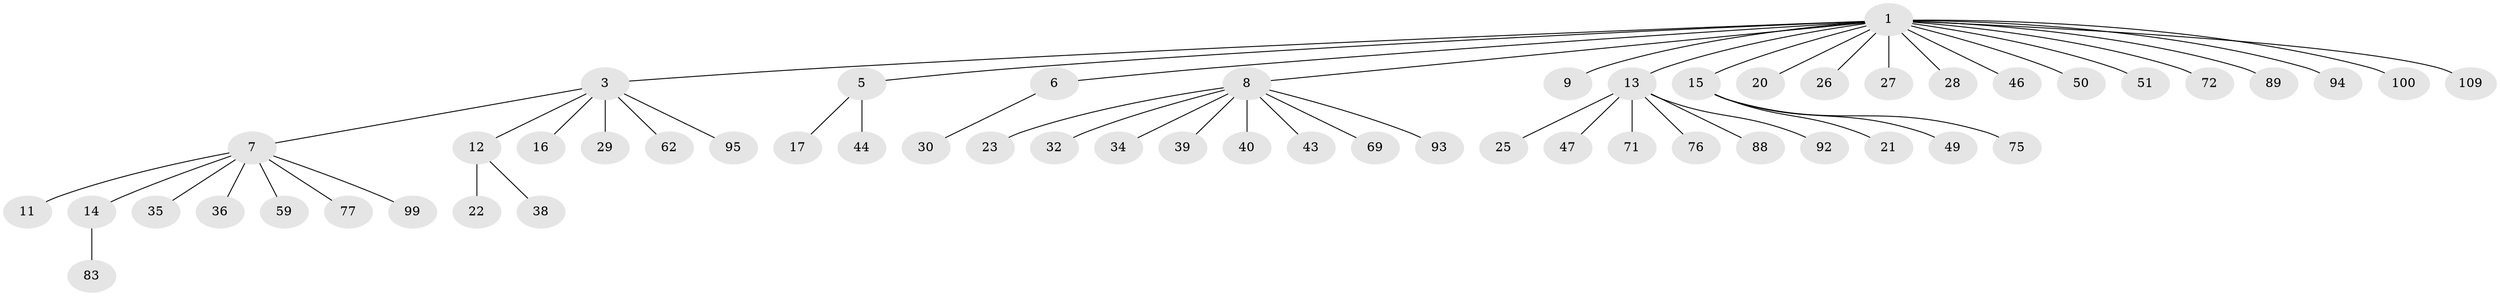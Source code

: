 // original degree distribution, {7: 0.02654867256637168, 14: 0.008849557522123894, 4: 0.035398230088495575, 6: 0.02654867256637168, 3: 0.07964601769911504, 2: 0.13274336283185842, 8: 0.008849557522123894, 10: 0.008849557522123894, 1: 0.6637168141592921, 5: 0.008849557522123894}
// Generated by graph-tools (version 1.1) at 2025/14/03/09/25 04:14:39]
// undirected, 56 vertices, 55 edges
graph export_dot {
graph [start="1"]
  node [color=gray90,style=filled];
  1 [super="+2"];
  3 [super="+4+80"];
  5;
  6;
  7 [super="+10"];
  8 [super="+53"];
  9;
  11;
  12 [super="+19"];
  13 [super="+18+31+33+91"];
  14 [super="+67"];
  15;
  16;
  17;
  20 [super="+70+87+64+42+37"];
  21;
  22 [super="+86+108+24"];
  23 [super="+45+61+85"];
  25;
  26;
  27 [super="+68"];
  28;
  29;
  30;
  32 [super="+65+48"];
  34;
  35;
  36;
  38 [super="+52+58"];
  39;
  40 [super="+66+41"];
  43 [super="+90"];
  44 [super="+110"];
  46 [super="+105"];
  47 [super="+81"];
  49;
  50;
  51 [super="+54"];
  59;
  62 [super="+79+104"];
  69 [super="+106"];
  71;
  72;
  75;
  76;
  77 [super="+101"];
  83;
  88;
  89;
  92;
  93;
  94;
  95;
  99;
  100;
  109;
  1 -- 6;
  1 -- 13;
  1 -- 15;
  1 -- 46;
  1 -- 89;
  1 -- 100;
  1 -- 3;
  1 -- 5;
  1 -- 8;
  1 -- 9;
  1 -- 72;
  1 -- 109;
  1 -- 50;
  1 -- 51;
  1 -- 20;
  1 -- 26;
  1 -- 27;
  1 -- 28;
  1 -- 94;
  3 -- 16;
  3 -- 7;
  3 -- 12;
  3 -- 29;
  3 -- 62;
  3 -- 95;
  5 -- 17;
  5 -- 44;
  6 -- 30;
  7 -- 11;
  7 -- 14;
  7 -- 35;
  7 -- 59;
  7 -- 77;
  7 -- 99;
  7 -- 36;
  8 -- 23;
  8 -- 32;
  8 -- 34;
  8 -- 39;
  8 -- 40;
  8 -- 43;
  8 -- 69;
  8 -- 93;
  12 -- 22;
  12 -- 38;
  13 -- 92;
  13 -- 71;
  13 -- 88;
  13 -- 25;
  13 -- 76;
  13 -- 47;
  14 -- 83;
  15 -- 21;
  15 -- 49;
  15 -- 75;
}
